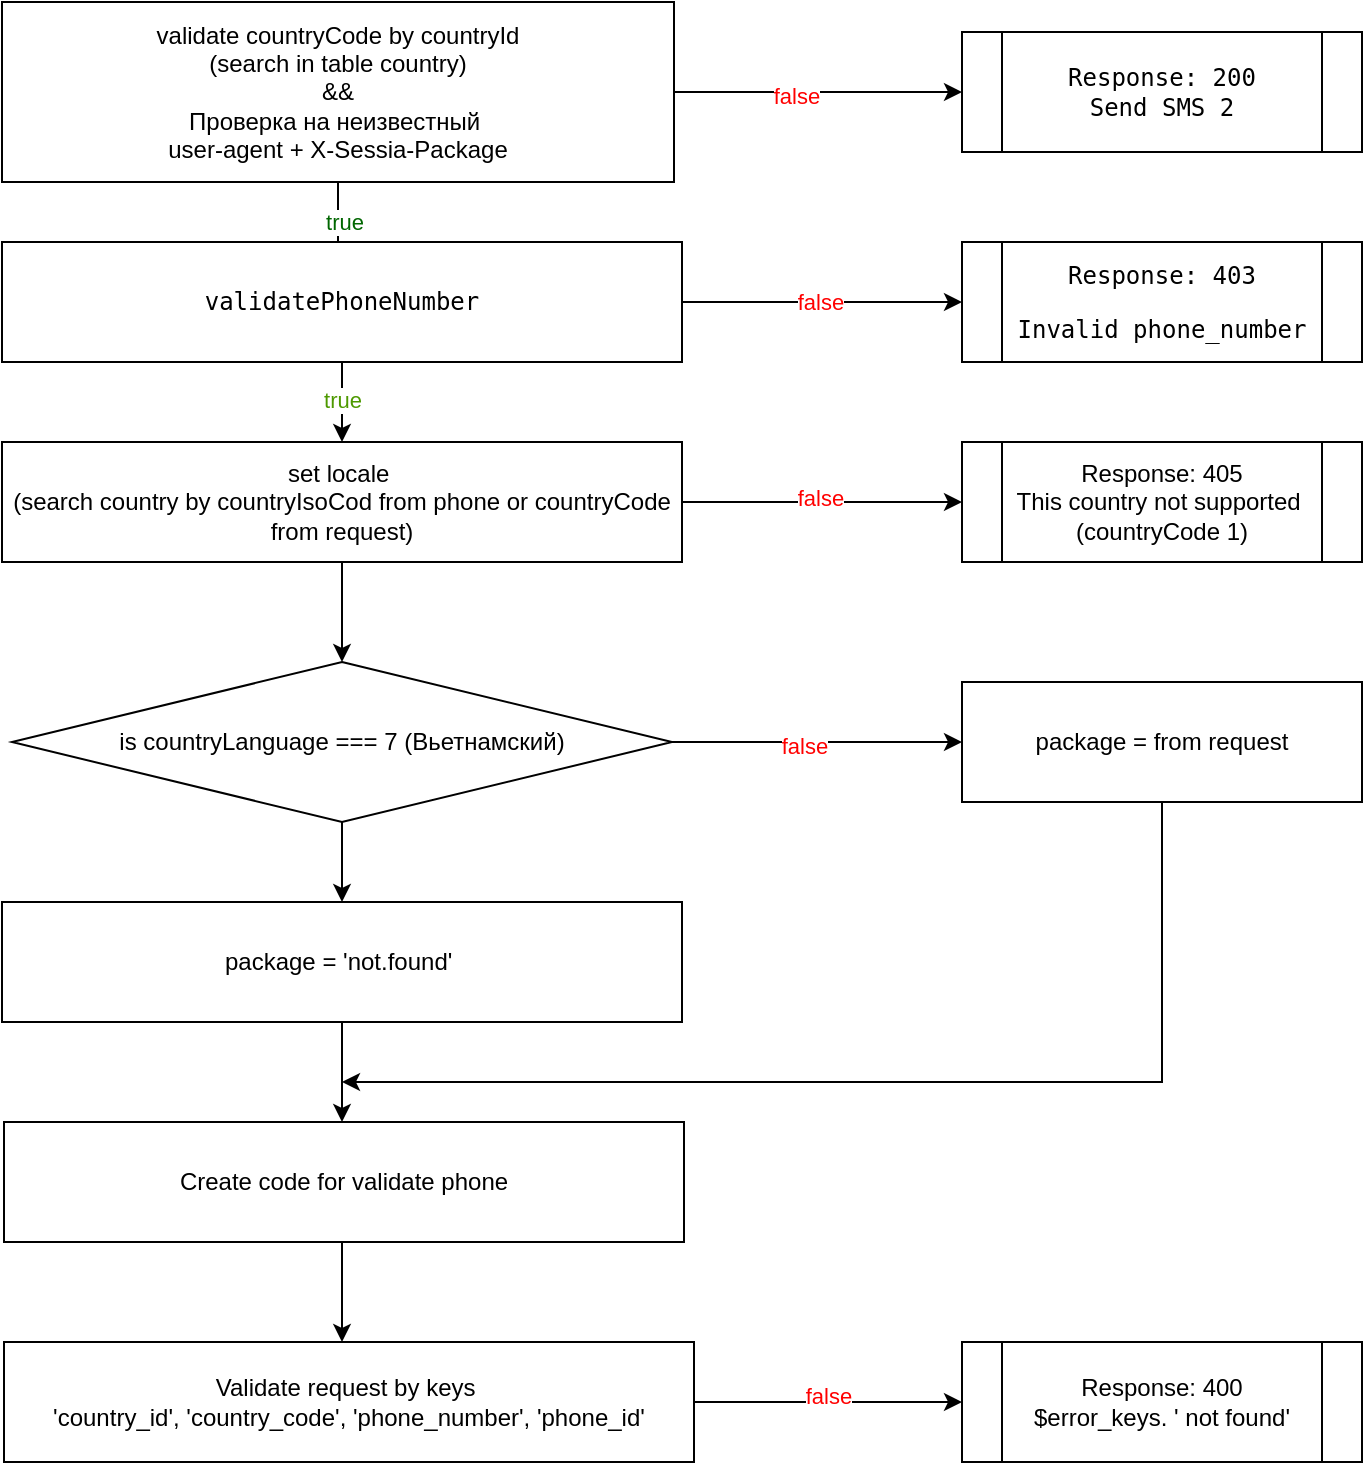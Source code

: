 <mxfile version="24.8.1">
  <diagram name="Страница — 1" id="_GZVtZzYuqf9SnXZZn6D">
    <mxGraphModel dx="591" dy="351" grid="1" gridSize="10" guides="1" tooltips="1" connect="1" arrows="1" fold="1" page="1" pageScale="1" pageWidth="827" pageHeight="1169" math="0" shadow="0">
      <root>
        <mxCell id="0" />
        <mxCell id="1" parent="0" />
        <mxCell id="om7WiGzX-cjyccD9I0Nw-3" style="edgeStyle=orthogonalEdgeStyle;rounded=0;orthogonalLoop=1;jettySize=auto;html=1;entryX=0;entryY=0.5;entryDx=0;entryDy=0;" edge="1" parent="1" source="om7WiGzX-cjyccD9I0Nw-1" target="om7WiGzX-cjyccD9I0Nw-2">
          <mxGeometry relative="1" as="geometry" />
        </mxCell>
        <mxCell id="om7WiGzX-cjyccD9I0Nw-4" value="&lt;font color=&quot;#ff0000&quot;&gt;false&lt;/font&gt;" style="edgeLabel;html=1;align=center;verticalAlign=middle;resizable=0;points=[];" vertex="1" connectable="0" parent="om7WiGzX-cjyccD9I0Nw-3">
          <mxGeometry x="-0.151" y="-1" relative="1" as="geometry">
            <mxPoint y="1" as="offset" />
          </mxGeometry>
        </mxCell>
        <mxCell id="om7WiGzX-cjyccD9I0Nw-10" style="edgeStyle=orthogonalEdgeStyle;rounded=0;orthogonalLoop=1;jettySize=auto;html=1;exitX=0.5;exitY=1;exitDx=0;exitDy=0;" edge="1" parent="1" source="om7WiGzX-cjyccD9I0Nw-1">
          <mxGeometry relative="1" as="geometry">
            <mxPoint x="208" y="190" as="targetPoint" />
          </mxGeometry>
        </mxCell>
        <mxCell id="om7WiGzX-cjyccD9I0Nw-11" value="&lt;font color=&quot;#006600&quot;&gt;true&lt;/font&gt;" style="edgeLabel;html=1;align=center;verticalAlign=middle;resizable=0;points=[];" vertex="1" connectable="0" parent="om7WiGzX-cjyccD9I0Nw-10">
          <mxGeometry x="0.123" y="2" relative="1" as="geometry">
            <mxPoint y="-14" as="offset" />
          </mxGeometry>
        </mxCell>
        <mxCell id="om7WiGzX-cjyccD9I0Nw-1" value="validate countryCode by&amp;nbsp;countryId &lt;br&gt;(search in table&amp;nbsp;country&lt;span style=&quot;background-color: initial;&quot;&gt;)&lt;br&gt;&lt;/span&gt;&amp;amp;&amp;amp;&lt;br&gt;&lt;span style=&quot;background-color: initial;&quot;&gt;Проверка на неизвестный&amp;nbsp;&lt;br&gt;&lt;/span&gt;&lt;span style=&quot;background-color: initial;&quot;&gt;user-agent + X-Sessia-Package&lt;/span&gt;" style="rounded=0;whiteSpace=wrap;html=1;align=center;" vertex="1" parent="1">
          <mxGeometry x="40" y="40" width="336" height="90" as="geometry" />
        </mxCell>
        <mxCell id="om7WiGzX-cjyccD9I0Nw-2" value="&lt;div style=&quot;&quot;&gt;&lt;pre style=&quot;&quot;&gt;Response: 200&lt;br&gt;Send SMS 2&lt;/pre&gt;&lt;/div&gt;" style="shape=process;whiteSpace=wrap;html=1;backgroundOutline=1;" vertex="1" parent="1">
          <mxGeometry x="520" y="55" width="200" height="60" as="geometry" />
        </mxCell>
        <mxCell id="om7WiGzX-cjyccD9I0Nw-7" style="edgeStyle=orthogonalEdgeStyle;rounded=0;orthogonalLoop=1;jettySize=auto;html=1;entryX=0;entryY=0.5;entryDx=0;entryDy=0;" edge="1" parent="1" source="om7WiGzX-cjyccD9I0Nw-5" target="om7WiGzX-cjyccD9I0Nw-6">
          <mxGeometry relative="1" as="geometry" />
        </mxCell>
        <mxCell id="om7WiGzX-cjyccD9I0Nw-8" value="&lt;font color=&quot;#ff0000&quot;&gt;false&lt;/font&gt;" style="edgeLabel;html=1;align=center;verticalAlign=middle;resizable=0;points=[];" vertex="1" connectable="0" parent="om7WiGzX-cjyccD9I0Nw-7">
          <mxGeometry x="-0.014" y="1" relative="1" as="geometry">
            <mxPoint y="1" as="offset" />
          </mxGeometry>
        </mxCell>
        <mxCell id="om7WiGzX-cjyccD9I0Nw-13" value="" style="edgeStyle=orthogonalEdgeStyle;rounded=0;orthogonalLoop=1;jettySize=auto;html=1;" edge="1" parent="1" source="om7WiGzX-cjyccD9I0Nw-5" target="om7WiGzX-cjyccD9I0Nw-12">
          <mxGeometry relative="1" as="geometry" />
        </mxCell>
        <mxCell id="om7WiGzX-cjyccD9I0Nw-14" value="&lt;font color=&quot;#4d9900&quot;&gt;true&lt;/font&gt;" style="edgeLabel;html=1;align=center;verticalAlign=middle;resizable=0;points=[];" vertex="1" connectable="0" parent="om7WiGzX-cjyccD9I0Nw-13">
          <mxGeometry x="-0.089" relative="1" as="geometry">
            <mxPoint y="1" as="offset" />
          </mxGeometry>
        </mxCell>
        <mxCell id="om7WiGzX-cjyccD9I0Nw-5" value="&lt;div style=&quot;&quot;&gt;&lt;pre style=&quot;&quot;&gt;validatePhoneNumber&lt;/pre&gt;&lt;/div&gt;" style="rounded=0;whiteSpace=wrap;html=1;" vertex="1" parent="1">
          <mxGeometry x="40" y="160" width="340" height="60" as="geometry" />
        </mxCell>
        <mxCell id="om7WiGzX-cjyccD9I0Nw-6" value="&lt;div style=&quot;&quot;&gt;&lt;pre style=&quot;&quot;&gt;Response: 403&lt;br&gt;&lt;div style=&quot;&quot;&gt;&lt;pre style=&quot;&quot;&gt;Invalid phone_number&lt;/pre&gt;&lt;/div&gt;&lt;/pre&gt;&lt;/div&gt;" style="shape=process;whiteSpace=wrap;html=1;backgroundOutline=1;" vertex="1" parent="1">
          <mxGeometry x="520" y="160" width="200" height="60" as="geometry" />
        </mxCell>
        <mxCell id="om7WiGzX-cjyccD9I0Nw-16" style="edgeStyle=orthogonalEdgeStyle;rounded=0;orthogonalLoop=1;jettySize=auto;html=1;exitX=1;exitY=0.5;exitDx=0;exitDy=0;entryX=0;entryY=0.5;entryDx=0;entryDy=0;" edge="1" parent="1" source="om7WiGzX-cjyccD9I0Nw-12" target="om7WiGzX-cjyccD9I0Nw-15">
          <mxGeometry relative="1" as="geometry" />
        </mxCell>
        <mxCell id="om7WiGzX-cjyccD9I0Nw-17" value="&lt;font color=&quot;#ff0000&quot;&gt;false&lt;/font&gt;" style="edgeLabel;html=1;align=center;verticalAlign=middle;resizable=0;points=[];" vertex="1" connectable="0" parent="om7WiGzX-cjyccD9I0Nw-16">
          <mxGeometry x="-0.015" y="2" relative="1" as="geometry">
            <mxPoint as="offset" />
          </mxGeometry>
        </mxCell>
        <mxCell id="om7WiGzX-cjyccD9I0Nw-22" style="edgeStyle=orthogonalEdgeStyle;rounded=0;orthogonalLoop=1;jettySize=auto;html=1;entryX=0.5;entryY=0;entryDx=0;entryDy=0;" edge="1" parent="1" source="om7WiGzX-cjyccD9I0Nw-12" target="om7WiGzX-cjyccD9I0Nw-21">
          <mxGeometry relative="1" as="geometry" />
        </mxCell>
        <mxCell id="om7WiGzX-cjyccD9I0Nw-12" value="&lt;div style=&quot;text-align: center;&quot;&gt;&lt;span style=&quot;background-color: initial;&quot;&gt;set locale&amp;nbsp;&lt;/span&gt;&lt;/div&gt;&lt;div style=&quot;text-align: center;&quot;&gt;&lt;span style=&quot;background-color: initial;&quot;&gt;(search country by&amp;nbsp;&lt;/span&gt;&lt;span style=&quot;background-color: initial;&quot;&gt;countryIsoCod from phone or&amp;nbsp;&lt;/span&gt;&lt;span style=&quot;background-color: initial;&quot;&gt;countryCode from request&lt;/span&gt;&lt;span style=&quot;background-color: initial;&quot;&gt;)&lt;/span&gt;&lt;/div&gt;" style="rounded=0;whiteSpace=wrap;html=1;" vertex="1" parent="1">
          <mxGeometry x="40" y="260" width="340" height="60" as="geometry" />
        </mxCell>
        <mxCell id="om7WiGzX-cjyccD9I0Nw-15" value="Response: 405&lt;br&gt;&lt;span style=&quot;background-color: initial;&quot;&gt;This country not supported&amp;nbsp;&lt;br&gt;&lt;/span&gt;&lt;span style=&quot;background-color: initial;&quot;&gt;(countryCode 1)&lt;/span&gt;" style="shape=process;whiteSpace=wrap;html=1;backgroundOutline=1;align=center;" vertex="1" parent="1">
          <mxGeometry x="520" y="260" width="200" height="60" as="geometry" />
        </mxCell>
        <mxCell id="om7WiGzX-cjyccD9I0Nw-29" style="edgeStyle=orthogonalEdgeStyle;rounded=0;orthogonalLoop=1;jettySize=auto;html=1;" edge="1" parent="1" source="om7WiGzX-cjyccD9I0Nw-18">
          <mxGeometry relative="1" as="geometry">
            <mxPoint x="210" y="580" as="targetPoint" />
            <Array as="points">
              <mxPoint x="620" y="580" />
            </Array>
          </mxGeometry>
        </mxCell>
        <mxCell id="om7WiGzX-cjyccD9I0Nw-18" value="&lt;span style=&quot;background-color: initial;&quot;&gt;package = from request&lt;/span&gt;" style="rounded=0;whiteSpace=wrap;html=1;" vertex="1" parent="1">
          <mxGeometry x="520" y="380" width="200" height="60" as="geometry" />
        </mxCell>
        <mxCell id="om7WiGzX-cjyccD9I0Nw-23" style="edgeStyle=orthogonalEdgeStyle;rounded=0;orthogonalLoop=1;jettySize=auto;html=1;entryX=0;entryY=0.5;entryDx=0;entryDy=0;" edge="1" parent="1" source="om7WiGzX-cjyccD9I0Nw-21" target="om7WiGzX-cjyccD9I0Nw-18">
          <mxGeometry relative="1" as="geometry" />
        </mxCell>
        <mxCell id="om7WiGzX-cjyccD9I0Nw-24" value="&lt;font color=&quot;#ff0000&quot;&gt;false&lt;/font&gt;" style="edgeLabel;html=1;align=center;verticalAlign=middle;resizable=0;points=[];" vertex="1" connectable="0" parent="om7WiGzX-cjyccD9I0Nw-23">
          <mxGeometry x="-0.09" y="-1" relative="1" as="geometry">
            <mxPoint y="1" as="offset" />
          </mxGeometry>
        </mxCell>
        <mxCell id="om7WiGzX-cjyccD9I0Nw-27" style="edgeStyle=orthogonalEdgeStyle;rounded=0;orthogonalLoop=1;jettySize=auto;html=1;" edge="1" parent="1" source="om7WiGzX-cjyccD9I0Nw-21" target="om7WiGzX-cjyccD9I0Nw-26">
          <mxGeometry relative="1" as="geometry" />
        </mxCell>
        <mxCell id="om7WiGzX-cjyccD9I0Nw-21" value="is countryLanguage === 7 (Вьетнамский&lt;span style=&quot;background-color: initial;&quot;&gt;)&lt;/span&gt;" style="rhombus;whiteSpace=wrap;html=1;" vertex="1" parent="1">
          <mxGeometry x="45" y="370" width="330" height="80" as="geometry" />
        </mxCell>
        <mxCell id="om7WiGzX-cjyccD9I0Nw-31" value="" style="edgeStyle=orthogonalEdgeStyle;rounded=0;orthogonalLoop=1;jettySize=auto;html=1;" edge="1" parent="1" source="om7WiGzX-cjyccD9I0Nw-26" target="om7WiGzX-cjyccD9I0Nw-30">
          <mxGeometry relative="1" as="geometry">
            <Array as="points">
              <mxPoint x="210" y="590" />
              <mxPoint x="210" y="590" />
            </Array>
          </mxGeometry>
        </mxCell>
        <mxCell id="om7WiGzX-cjyccD9I0Nw-26" value="&lt;div style=&quot;&quot;&gt;&lt;pre style=&quot;&quot;&gt;&lt;span style=&quot;font-family: Helvetica; text-align: start; white-space: normal;&quot;&gt;package = &#39;not.found&#39;&amp;nbsp;&lt;/span&gt;&lt;br&gt;&lt;/pre&gt;&lt;/div&gt;" style="rounded=0;whiteSpace=wrap;html=1;" vertex="1" parent="1">
          <mxGeometry x="40" y="490" width="340" height="60" as="geometry" />
        </mxCell>
        <mxCell id="om7WiGzX-cjyccD9I0Nw-39" value="" style="edgeStyle=orthogonalEdgeStyle;rounded=0;orthogonalLoop=1;jettySize=auto;html=1;" edge="1" parent="1" source="om7WiGzX-cjyccD9I0Nw-30" target="om7WiGzX-cjyccD9I0Nw-32">
          <mxGeometry relative="1" as="geometry">
            <Array as="points">
              <mxPoint x="210" y="670" />
              <mxPoint x="210" y="670" />
            </Array>
          </mxGeometry>
        </mxCell>
        <mxCell id="om7WiGzX-cjyccD9I0Nw-30" value="Create code for validate phone" style="rounded=0;whiteSpace=wrap;html=1;" vertex="1" parent="1">
          <mxGeometry x="41" y="600" width="340" height="60" as="geometry" />
        </mxCell>
        <mxCell id="om7WiGzX-cjyccD9I0Nw-34" style="edgeStyle=orthogonalEdgeStyle;rounded=0;orthogonalLoop=1;jettySize=auto;html=1;entryX=0;entryY=0.5;entryDx=0;entryDy=0;" edge="1" parent="1" source="om7WiGzX-cjyccD9I0Nw-32" target="om7WiGzX-cjyccD9I0Nw-33">
          <mxGeometry relative="1" as="geometry" />
        </mxCell>
        <mxCell id="om7WiGzX-cjyccD9I0Nw-35" value="&lt;font color=&quot;#ff0000&quot;&gt;false&lt;/font&gt;" style="edgeLabel;html=1;align=center;verticalAlign=middle;resizable=0;points=[];" vertex="1" connectable="0" parent="om7WiGzX-cjyccD9I0Nw-34">
          <mxGeometry y="3" relative="1" as="geometry">
            <mxPoint as="offset" />
          </mxGeometry>
        </mxCell>
        <mxCell id="om7WiGzX-cjyccD9I0Nw-32" value="Validate request by keys&amp;nbsp;&lt;br&gt;&lt;span style=&quot;background-color: initial;&quot;&gt;&#39;country_id&#39;&lt;/span&gt;&lt;span style=&quot;background-color: initial;&quot;&gt;, &lt;/span&gt;&lt;span style=&quot;background-color: initial;&quot;&gt;&#39;country_code&#39;&lt;/span&gt;&lt;span style=&quot;background-color: initial;&quot;&gt;, &lt;/span&gt;&lt;span style=&quot;background-color: initial;&quot;&gt;&#39;phone_number&#39;&lt;/span&gt;&lt;span style=&quot;background-color: initial;&quot;&gt;, &lt;/span&gt;&lt;span style=&quot;background-color: initial;&quot;&gt;&#39;phone_id&#39;&lt;/span&gt;" style="rounded=0;whiteSpace=wrap;html=1;align=center;" vertex="1" parent="1">
          <mxGeometry x="41" y="710" width="345" height="60" as="geometry" />
        </mxCell>
        <mxCell id="om7WiGzX-cjyccD9I0Nw-33" value="Response: 400&lt;br&gt;&lt;span style=&quot;background-color: initial;&quot;&gt;$error_keys. &#39; not found&#39;&lt;/span&gt;" style="shape=process;whiteSpace=wrap;html=1;backgroundOutline=1;align=center;" vertex="1" parent="1">
          <mxGeometry x="520" y="710" width="200" height="60" as="geometry" />
        </mxCell>
      </root>
    </mxGraphModel>
  </diagram>
</mxfile>
